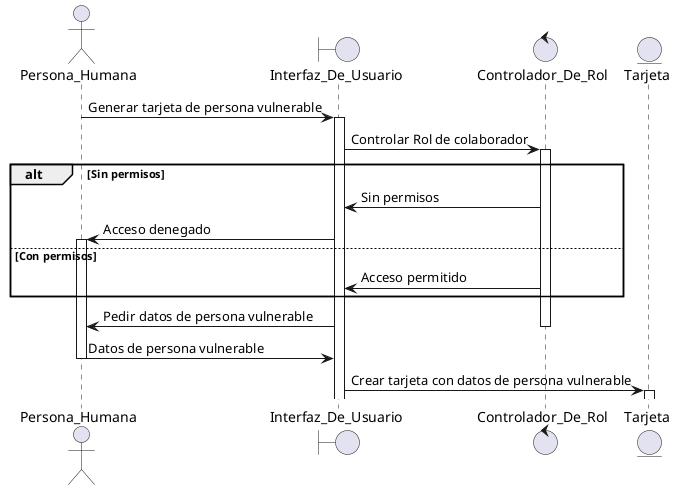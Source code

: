 @startuml GenerarTarjeta
actor Persona_Humana
boundary Interfaz_De_Usuario
control Controlador_De_Rol
entity Tarjeta

Persona_Humana->Interfaz_De_Usuario: Generar tarjeta de persona vulnerable
activate Interfaz_De_Usuario
Interfaz_De_Usuario-> Controlador_De_Rol: Controlar Rol de colaborador
activate Controlador_De_Rol

alt Sin permisos
    Controlador_De_Rol->Interfaz_De_Usuario: Sin permisos
    Interfaz_De_Usuario-> Persona_Humana: Acceso denegado
    activate Persona_Humana

else Con permisos
    Controlador_De_Rol->Interfaz_De_Usuario: Acceso permitido
end

Interfaz_De_Usuario-> Persona_Humana: Pedir datos de persona vulnerable 
deactivate Controlador_De_Rol
Persona_Humana-> Interfaz_De_Usuario: Datos de persona vulnerable
deactivate Persona_Humana
Interfaz_De_Usuario->Tarjeta: Crear tarjeta con datos de persona vulnerable
activate Tarjeta




@enduml